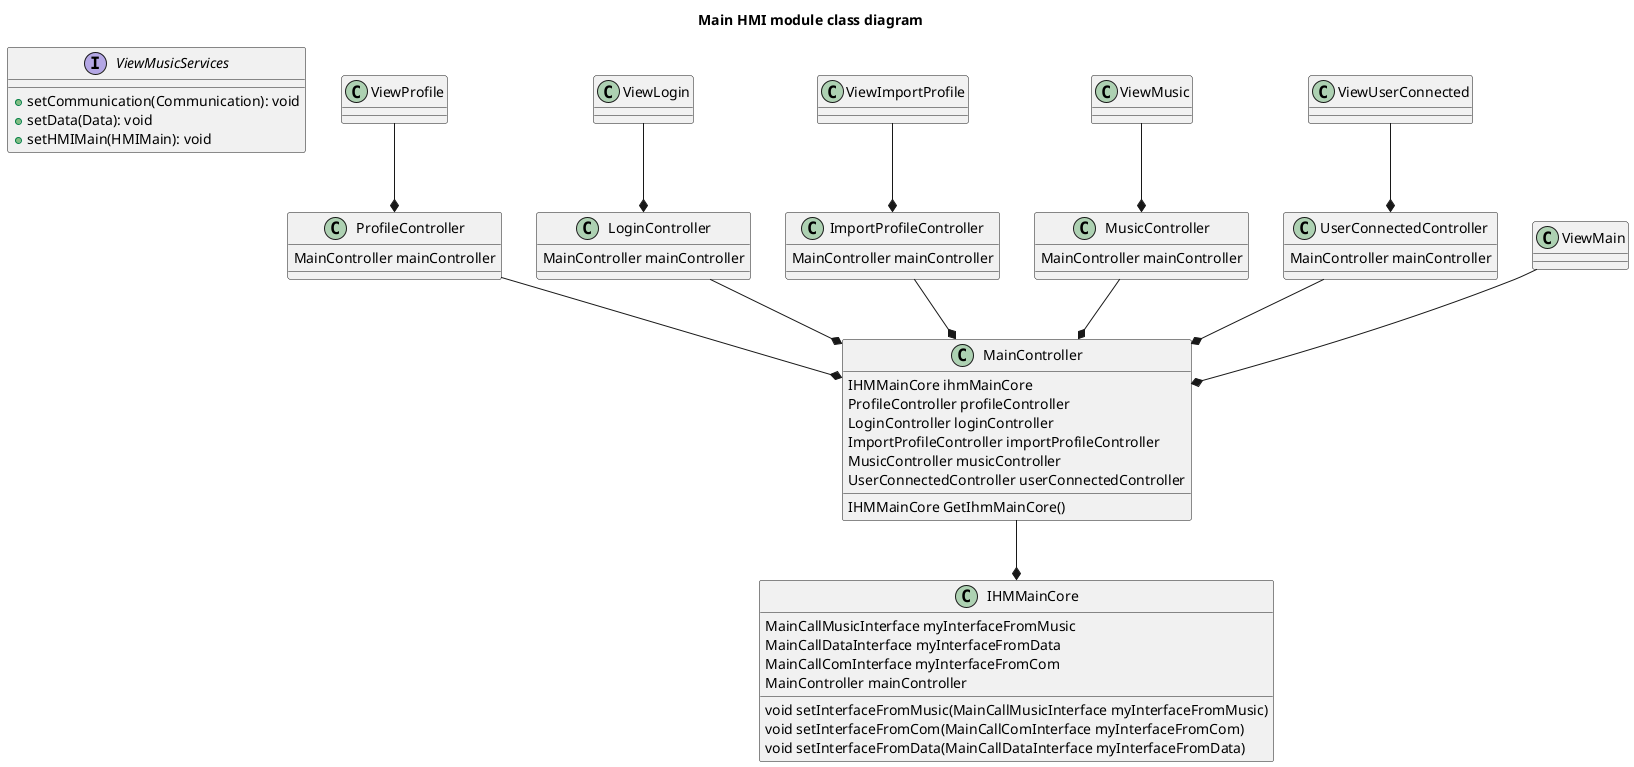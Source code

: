 @startuml Main HMI module class diagram
title Main HMI module class diagram

    interface ViewMusicServices  {
    + setCommunication(Communication): void
    + setData(Data): void
    + setHMIMain(HMIMain): void
    }

    class IHMMainCore {
        MainCallMusicInterface myInterfaceFromMusic
        MainCallDataInterface myInterfaceFromData
        MainCallComInterface myInterfaceFromCom
        MainController mainController

        void setInterfaceFromMusic(MainCallMusicInterface myInterfaceFromMusic)
        void setInterfaceFromCom(MainCallComInterface myInterfaceFromCom)
        void setInterfaceFromData(MainCallDataInterface myInterfaceFromData)
    }


    class ProfileController {
        MainController mainController
    }

    class LoginController {
        MainController mainController
    }

    class ImportProfileController {
        MainController mainController
    }

    class MusicController {
        MainController mainController
    }

    class UserConnectedController {
        MainController mainController
    }


    class ViewProfile
    class ViewLogin
    class ViewImportProfile
    class ViewMusic
    class ViewUserConnected
    class ViewMain


    class MainController {
        IHMMainCore ihmMainCore
        ProfileController profileController
        LoginController loginController
        ImportProfileController importProfileController
        MusicController musicController
        UserConnectedController userConnectedController

        IHMMainCore GetIhmMainCore()
    }

    ViewProfile --* ProfileController
    ViewLogin --* LoginController
    ViewImportProfile --* ImportProfileController
    ViewMusic --* MusicController
    ViewUserConnected --* UserConnectedController
    ViewMain --* MainController


    MainController --* IHMMainCore

    ProfileController --* MainController
    LoginController --* MainController
    ImportProfileController --* MainController
    MusicController --* MainController
    UserConnectedController --* MainController

@enduml